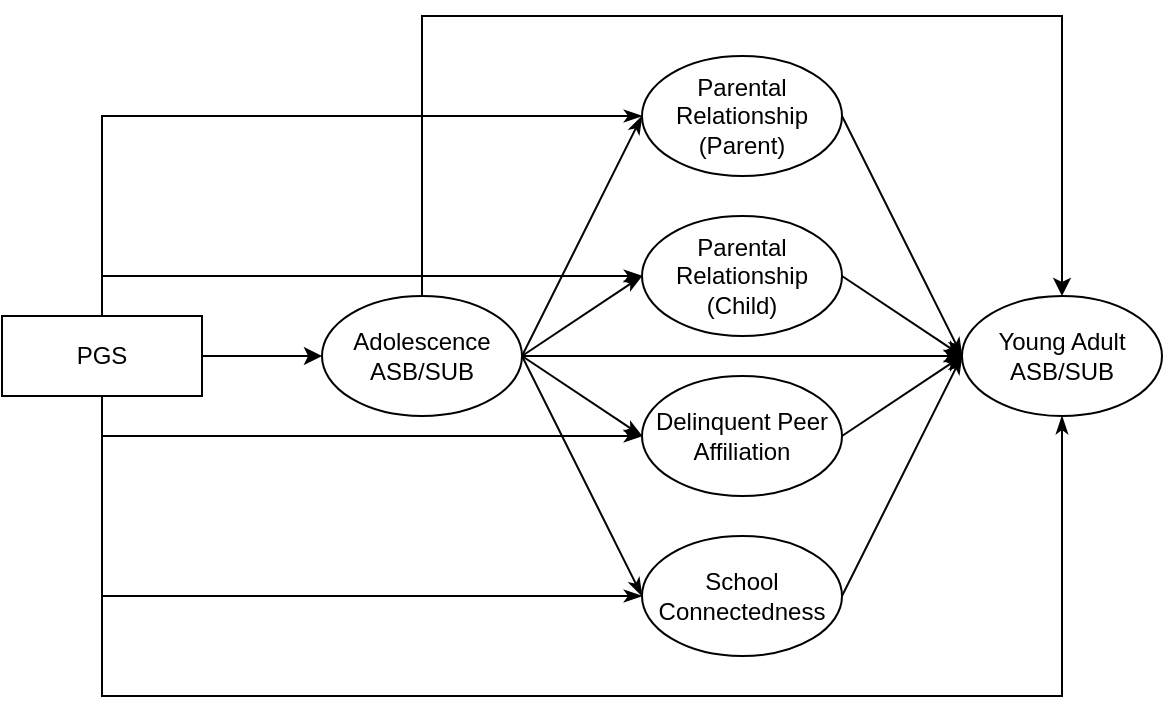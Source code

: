 <mxfile version="25.0.3">
  <diagram name="第 1 页" id="z-pMwa0vaHOrW9kPUHvC">
    <mxGraphModel dx="785" dy="512" grid="1" gridSize="10" guides="1" tooltips="1" connect="1" arrows="1" fold="1" page="0" pageScale="1" pageWidth="827" pageHeight="1169" math="0" shadow="0">
      <root>
        <mxCell id="0" />
        <mxCell id="1" parent="0" />
        <mxCell id="unDAAcIzVZFFCndOcYXw-54" style="edgeStyle=none;rounded=0;orthogonalLoop=1;jettySize=auto;html=1;exitX=1;exitY=0.5;exitDx=0;exitDy=0;entryX=0;entryY=0.5;entryDx=0;entryDy=0;elbow=vertical;" edge="1" parent="1" source="unDAAcIzVZFFCndOcYXw-2" target="unDAAcIzVZFFCndOcYXw-4">
          <mxGeometry relative="1" as="geometry" />
        </mxCell>
        <mxCell id="unDAAcIzVZFFCndOcYXw-60" style="edgeStyle=orthogonalEdgeStyle;rounded=0;orthogonalLoop=1;jettySize=auto;html=1;exitX=0.5;exitY=0;exitDx=0;exitDy=0;entryX=0;entryY=0.5;entryDx=0;entryDy=0;elbow=vertical;endArrow=classicThin;endFill=1;" edge="1" parent="1" source="unDAAcIzVZFFCndOcYXw-2" target="unDAAcIzVZFFCndOcYXw-3">
          <mxGeometry relative="1" as="geometry" />
        </mxCell>
        <mxCell id="unDAAcIzVZFFCndOcYXw-61" style="edgeStyle=orthogonalEdgeStyle;rounded=0;orthogonalLoop=1;jettySize=auto;html=1;exitX=0.5;exitY=1;exitDx=0;exitDy=0;entryX=0;entryY=0.5;entryDx=0;entryDy=0;elbow=vertical;endArrow=classicThin;endFill=1;" edge="1" parent="1" source="unDAAcIzVZFFCndOcYXw-2" target="unDAAcIzVZFFCndOcYXw-20">
          <mxGeometry relative="1" as="geometry" />
        </mxCell>
        <mxCell id="unDAAcIzVZFFCndOcYXw-62" style="edgeStyle=orthogonalEdgeStyle;rounded=0;orthogonalLoop=1;jettySize=auto;html=1;exitX=0.5;exitY=1;exitDx=0;exitDy=0;entryX=0;entryY=0.5;entryDx=0;entryDy=0;elbow=vertical;endArrow=classicThin;endFill=1;" edge="1" parent="1" source="unDAAcIzVZFFCndOcYXw-2" target="unDAAcIzVZFFCndOcYXw-19">
          <mxGeometry relative="1" as="geometry" />
        </mxCell>
        <mxCell id="unDAAcIzVZFFCndOcYXw-63" style="edgeStyle=orthogonalEdgeStyle;rounded=0;orthogonalLoop=1;jettySize=auto;html=1;exitX=0.5;exitY=0;exitDx=0;exitDy=0;entryX=0;entryY=0.5;entryDx=0;entryDy=0;elbow=vertical;endArrow=classicThin;endFill=1;" edge="1" parent="1" source="unDAAcIzVZFFCndOcYXw-2" target="unDAAcIzVZFFCndOcYXw-22">
          <mxGeometry relative="1" as="geometry" />
        </mxCell>
        <mxCell id="unDAAcIzVZFFCndOcYXw-65" style="edgeStyle=orthogonalEdgeStyle;rounded=0;orthogonalLoop=1;jettySize=auto;html=1;exitX=0.5;exitY=1;exitDx=0;exitDy=0;entryX=0.5;entryY=1;entryDx=0;entryDy=0;elbow=vertical;endArrow=classicThin;endFill=1;" edge="1" parent="1" source="unDAAcIzVZFFCndOcYXw-2" target="unDAAcIzVZFFCndOcYXw-8">
          <mxGeometry relative="1" as="geometry">
            <Array as="points">
              <mxPoint x="240" y="550" />
              <mxPoint x="720" y="550" />
            </Array>
          </mxGeometry>
        </mxCell>
        <mxCell id="unDAAcIzVZFFCndOcYXw-2" value="PGS" style="whiteSpace=wrap;html=1;" vertex="1" parent="1">
          <mxGeometry x="190" y="360" width="100" height="40" as="geometry" />
        </mxCell>
        <mxCell id="unDAAcIzVZFFCndOcYXw-66" style="rounded=0;orthogonalLoop=1;jettySize=auto;html=1;exitX=1;exitY=0.5;exitDx=0;exitDy=0;entryX=0;entryY=0.5;entryDx=0;entryDy=0;elbow=vertical;endArrow=classicThin;endFill=1;" edge="1" parent="1" source="unDAAcIzVZFFCndOcYXw-3" target="unDAAcIzVZFFCndOcYXw-8">
          <mxGeometry relative="1" as="geometry" />
        </mxCell>
        <mxCell id="unDAAcIzVZFFCndOcYXw-3" value="Parental Relationship&lt;div&gt;(Parent)&lt;/div&gt;" style="ellipse;whiteSpace=wrap;html=1;" vertex="1" parent="1">
          <mxGeometry x="510" y="230" width="100" height="60" as="geometry" />
        </mxCell>
        <mxCell id="unDAAcIzVZFFCndOcYXw-55" style="edgeStyle=none;rounded=0;orthogonalLoop=1;jettySize=auto;html=1;exitX=1;exitY=0.5;exitDx=0;exitDy=0;entryX=0;entryY=0.5;entryDx=0;entryDy=0;elbow=vertical;endArrow=classicThin;endFill=1;" edge="1" parent="1" source="unDAAcIzVZFFCndOcYXw-4" target="unDAAcIzVZFFCndOcYXw-3">
          <mxGeometry relative="1" as="geometry" />
        </mxCell>
        <mxCell id="unDAAcIzVZFFCndOcYXw-56" style="edgeStyle=none;rounded=0;orthogonalLoop=1;jettySize=auto;html=1;exitX=1;exitY=0.5;exitDx=0;exitDy=0;entryX=0;entryY=0.5;entryDx=0;entryDy=0;elbow=vertical;endArrow=classicThin;endFill=1;" edge="1" parent="1" source="unDAAcIzVZFFCndOcYXw-4" target="unDAAcIzVZFFCndOcYXw-22">
          <mxGeometry relative="1" as="geometry" />
        </mxCell>
        <mxCell id="unDAAcIzVZFFCndOcYXw-57" style="edgeStyle=none;rounded=0;orthogonalLoop=1;jettySize=auto;html=1;exitX=1;exitY=0.5;exitDx=0;exitDy=0;entryX=0;entryY=0.5;entryDx=0;entryDy=0;elbow=vertical;endArrow=classicThin;endFill=1;" edge="1" parent="1" source="unDAAcIzVZFFCndOcYXw-4" target="unDAAcIzVZFFCndOcYXw-19">
          <mxGeometry relative="1" as="geometry" />
        </mxCell>
        <mxCell id="unDAAcIzVZFFCndOcYXw-58" style="edgeStyle=none;rounded=0;orthogonalLoop=1;jettySize=auto;html=1;exitX=1;exitY=0.5;exitDx=0;exitDy=0;entryX=0;entryY=0.5;entryDx=0;entryDy=0;elbow=vertical;endArrow=classicThin;endFill=1;" edge="1" parent="1" source="unDAAcIzVZFFCndOcYXw-4" target="unDAAcIzVZFFCndOcYXw-20">
          <mxGeometry relative="1" as="geometry" />
        </mxCell>
        <mxCell id="unDAAcIzVZFFCndOcYXw-64" style="edgeStyle=orthogonalEdgeStyle;rounded=0;orthogonalLoop=1;jettySize=auto;html=1;exitX=1;exitY=0.5;exitDx=0;exitDy=0;entryX=0;entryY=0.5;entryDx=0;entryDy=0;elbow=vertical;endArrow=classicThin;endFill=1;" edge="1" parent="1" source="unDAAcIzVZFFCndOcYXw-4" target="unDAAcIzVZFFCndOcYXw-8">
          <mxGeometry relative="1" as="geometry" />
        </mxCell>
        <mxCell id="unDAAcIzVZFFCndOcYXw-70" style="edgeStyle=orthogonalEdgeStyle;rounded=0;orthogonalLoop=1;jettySize=auto;html=1;exitX=0.5;exitY=0;exitDx=0;exitDy=0;entryX=0.5;entryY=0;entryDx=0;entryDy=0;elbow=vertical;" edge="1" parent="1" source="unDAAcIzVZFFCndOcYXw-4" target="unDAAcIzVZFFCndOcYXw-8">
          <mxGeometry relative="1" as="geometry">
            <Array as="points">
              <mxPoint x="400" y="210" />
              <mxPoint x="720" y="210" />
            </Array>
          </mxGeometry>
        </mxCell>
        <mxCell id="unDAAcIzVZFFCndOcYXw-4" value="Adolescence&lt;div&gt;ASB/SUB&lt;/div&gt;" style="ellipse;whiteSpace=wrap;html=1;" vertex="1" parent="1">
          <mxGeometry x="350" y="350" width="100" height="60" as="geometry" />
        </mxCell>
        <mxCell id="unDAAcIzVZFFCndOcYXw-8" value="Young Adult&lt;div&gt;ASB/SUB&lt;/div&gt;" style="ellipse;whiteSpace=wrap;html=1;" vertex="1" parent="1">
          <mxGeometry x="670" y="350" width="100" height="60" as="geometry" />
        </mxCell>
        <mxCell id="unDAAcIzVZFFCndOcYXw-68" style="edgeStyle=none;rounded=0;orthogonalLoop=1;jettySize=auto;html=1;exitX=1;exitY=0.5;exitDx=0;exitDy=0;entryX=0;entryY=0.5;entryDx=0;entryDy=0;elbow=vertical;endArrow=classicThin;endFill=1;" edge="1" parent="1" source="unDAAcIzVZFFCndOcYXw-19" target="unDAAcIzVZFFCndOcYXw-8">
          <mxGeometry relative="1" as="geometry" />
        </mxCell>
        <mxCell id="unDAAcIzVZFFCndOcYXw-19" value="Delinquent Peer Affiliation" style="ellipse;whiteSpace=wrap;html=1;" vertex="1" parent="1">
          <mxGeometry x="510" y="390" width="100" height="60" as="geometry" />
        </mxCell>
        <mxCell id="unDAAcIzVZFFCndOcYXw-69" style="edgeStyle=none;rounded=0;orthogonalLoop=1;jettySize=auto;html=1;exitX=1;exitY=0.5;exitDx=0;exitDy=0;entryX=0;entryY=0.5;entryDx=0;entryDy=0;elbow=vertical;endArrow=classicThin;endFill=1;" edge="1" parent="1" source="unDAAcIzVZFFCndOcYXw-20" target="unDAAcIzVZFFCndOcYXw-8">
          <mxGeometry relative="1" as="geometry" />
        </mxCell>
        <mxCell id="unDAAcIzVZFFCndOcYXw-20" value="School Connectedness" style="ellipse;whiteSpace=wrap;html=1;" vertex="1" parent="1">
          <mxGeometry x="510" y="470" width="100" height="60" as="geometry" />
        </mxCell>
        <mxCell id="unDAAcIzVZFFCndOcYXw-67" style="rounded=0;orthogonalLoop=1;jettySize=auto;html=1;exitX=1;exitY=0.5;exitDx=0;exitDy=0;entryX=0;entryY=0.5;entryDx=0;entryDy=0;elbow=vertical;endArrow=classicThin;endFill=1;" edge="1" parent="1" source="unDAAcIzVZFFCndOcYXw-22" target="unDAAcIzVZFFCndOcYXw-8">
          <mxGeometry relative="1" as="geometry" />
        </mxCell>
        <mxCell id="unDAAcIzVZFFCndOcYXw-22" value="Parental Relationship&lt;div&gt;(Child&lt;span style=&quot;background-color: initial;&quot;&gt;)&lt;/span&gt;&lt;/div&gt;" style="ellipse;whiteSpace=wrap;html=1;" vertex="1" parent="1">
          <mxGeometry x="510" y="310" width="100" height="60" as="geometry" />
        </mxCell>
      </root>
    </mxGraphModel>
  </diagram>
</mxfile>
